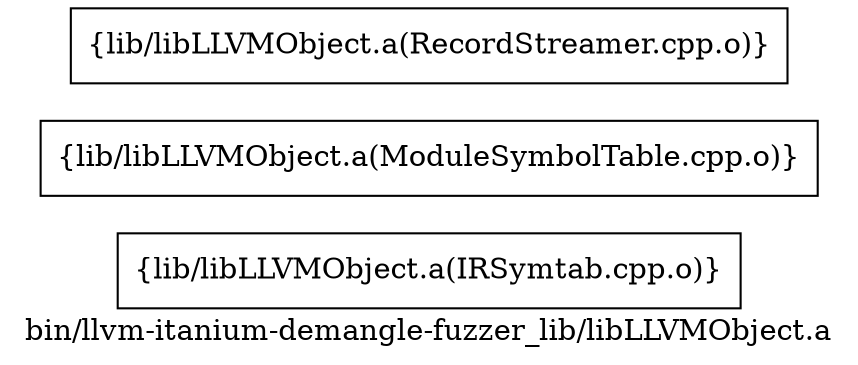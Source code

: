 digraph "bin/llvm-itanium-demangle-fuzzer_lib/libLLVMObject.a" {
	label="bin/llvm-itanium-demangle-fuzzer_lib/libLLVMObject.a";
	rankdir=LR;

	Node0x55ae7112a028 [shape=record,shape=box,group=0,label="{lib/libLLVMObject.a(IRSymtab.cpp.o)}"];
	Node0x55ae7112d458 [shape=record,shape=box,group=0,label="{lib/libLLVMObject.a(ModuleSymbolTable.cpp.o)}"];
	Node0x55ae7112c738 [shape=record,shape=box,group=0,label="{lib/libLLVMObject.a(RecordStreamer.cpp.o)}"];
}
